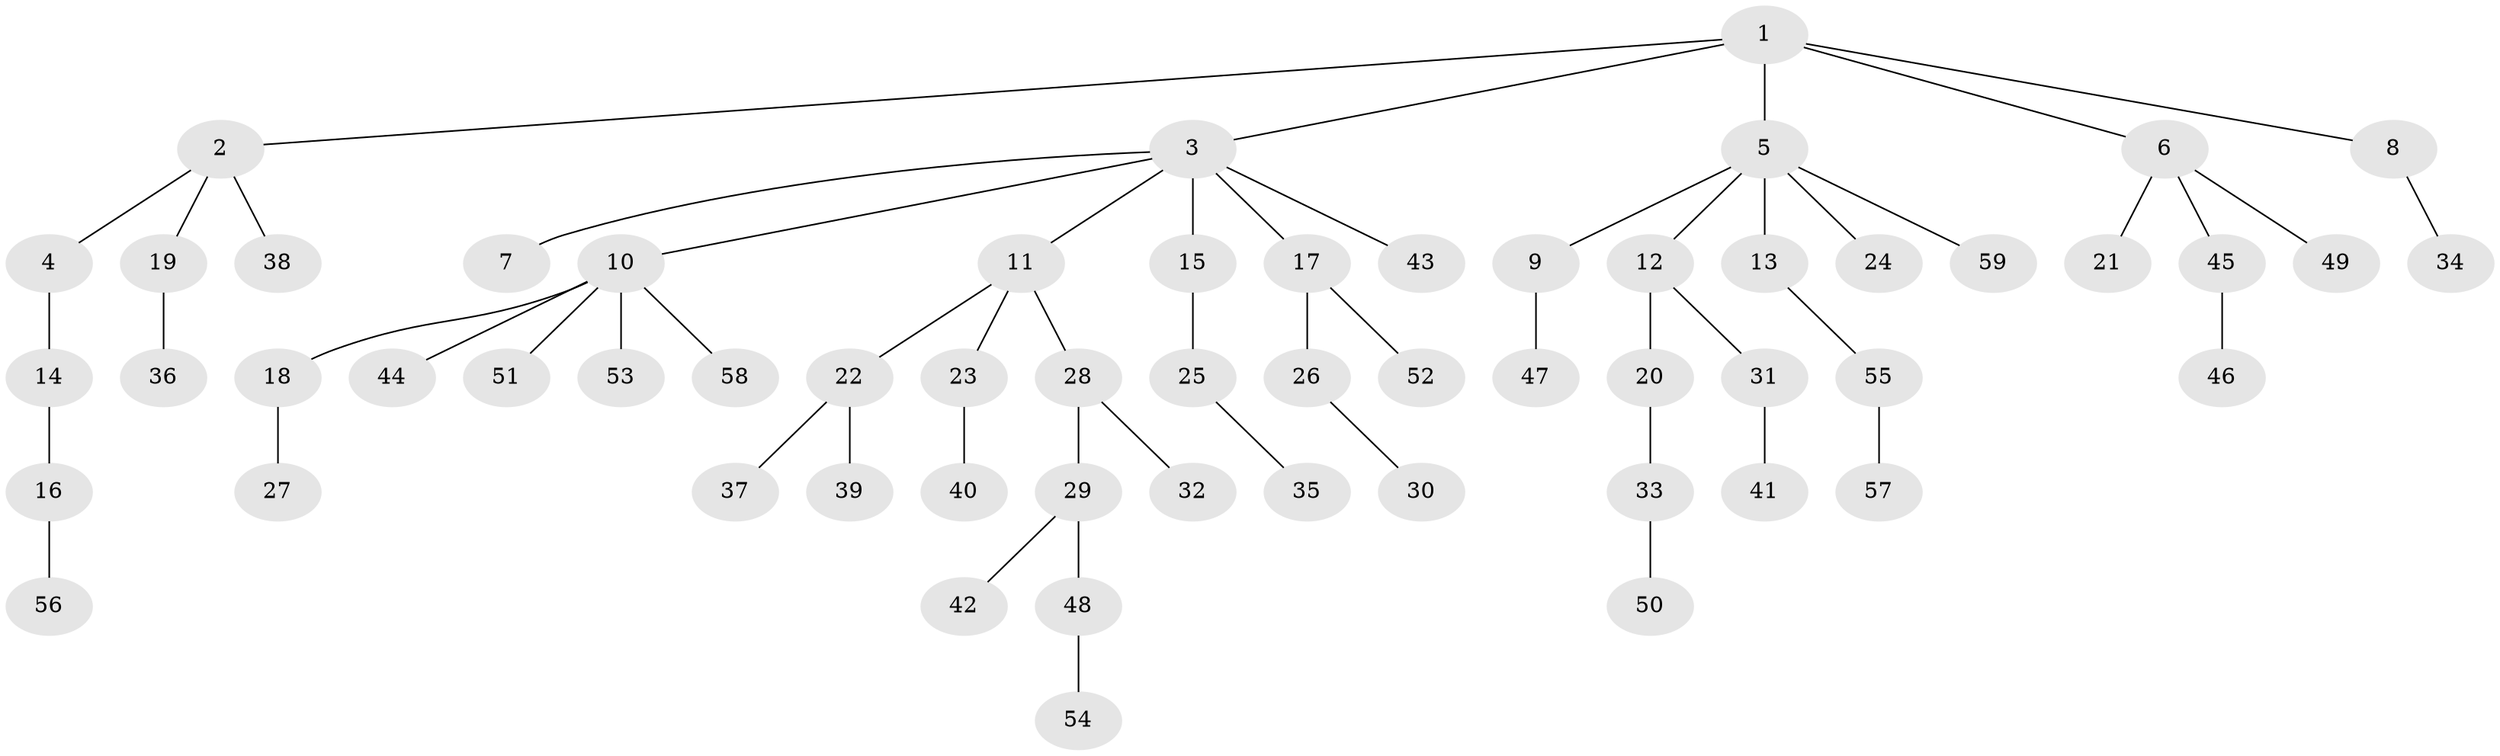 // original degree distribution, {6: 0.00847457627118644, 5: 0.0423728813559322, 7: 0.01694915254237288, 2: 0.3050847457627119, 8: 0.00847457627118644, 3: 0.1016949152542373, 1: 0.4830508474576271, 4: 0.03389830508474576}
// Generated by graph-tools (version 1.1) at 2025/36/03/09/25 02:36:54]
// undirected, 59 vertices, 58 edges
graph export_dot {
graph [start="1"]
  node [color=gray90,style=filled];
  1;
  2;
  3;
  4;
  5;
  6;
  7;
  8;
  9;
  10;
  11;
  12;
  13;
  14;
  15;
  16;
  17;
  18;
  19;
  20;
  21;
  22;
  23;
  24;
  25;
  26;
  27;
  28;
  29;
  30;
  31;
  32;
  33;
  34;
  35;
  36;
  37;
  38;
  39;
  40;
  41;
  42;
  43;
  44;
  45;
  46;
  47;
  48;
  49;
  50;
  51;
  52;
  53;
  54;
  55;
  56;
  57;
  58;
  59;
  1 -- 2 [weight=1.0];
  1 -- 3 [weight=1.0];
  1 -- 5 [weight=1.0];
  1 -- 6 [weight=1.0];
  1 -- 8 [weight=1.0];
  2 -- 4 [weight=1.0];
  2 -- 19 [weight=1.0];
  2 -- 38 [weight=1.0];
  3 -- 7 [weight=1.0];
  3 -- 10 [weight=1.0];
  3 -- 11 [weight=1.0];
  3 -- 15 [weight=1.0];
  3 -- 17 [weight=1.0];
  3 -- 43 [weight=1.0];
  4 -- 14 [weight=1.0];
  5 -- 9 [weight=1.0];
  5 -- 12 [weight=1.0];
  5 -- 13 [weight=1.0];
  5 -- 24 [weight=1.0];
  5 -- 59 [weight=1.0];
  6 -- 21 [weight=1.0];
  6 -- 45 [weight=1.0];
  6 -- 49 [weight=1.0];
  8 -- 34 [weight=1.0];
  9 -- 47 [weight=1.0];
  10 -- 18 [weight=1.0];
  10 -- 44 [weight=1.0];
  10 -- 51 [weight=1.0];
  10 -- 53 [weight=1.0];
  10 -- 58 [weight=1.0];
  11 -- 22 [weight=1.0];
  11 -- 23 [weight=1.0];
  11 -- 28 [weight=1.0];
  12 -- 20 [weight=1.0];
  12 -- 31 [weight=1.0];
  13 -- 55 [weight=1.0];
  14 -- 16 [weight=1.0];
  15 -- 25 [weight=1.0];
  16 -- 56 [weight=1.0];
  17 -- 26 [weight=1.0];
  17 -- 52 [weight=1.0];
  18 -- 27 [weight=1.0];
  19 -- 36 [weight=3.0];
  20 -- 33 [weight=1.0];
  22 -- 37 [weight=1.0];
  22 -- 39 [weight=1.0];
  23 -- 40 [weight=1.0];
  25 -- 35 [weight=1.0];
  26 -- 30 [weight=1.0];
  28 -- 29 [weight=1.0];
  28 -- 32 [weight=1.0];
  29 -- 42 [weight=1.0];
  29 -- 48 [weight=2.0];
  31 -- 41 [weight=1.0];
  33 -- 50 [weight=1.0];
  45 -- 46 [weight=1.0];
  48 -- 54 [weight=1.0];
  55 -- 57 [weight=1.0];
}
